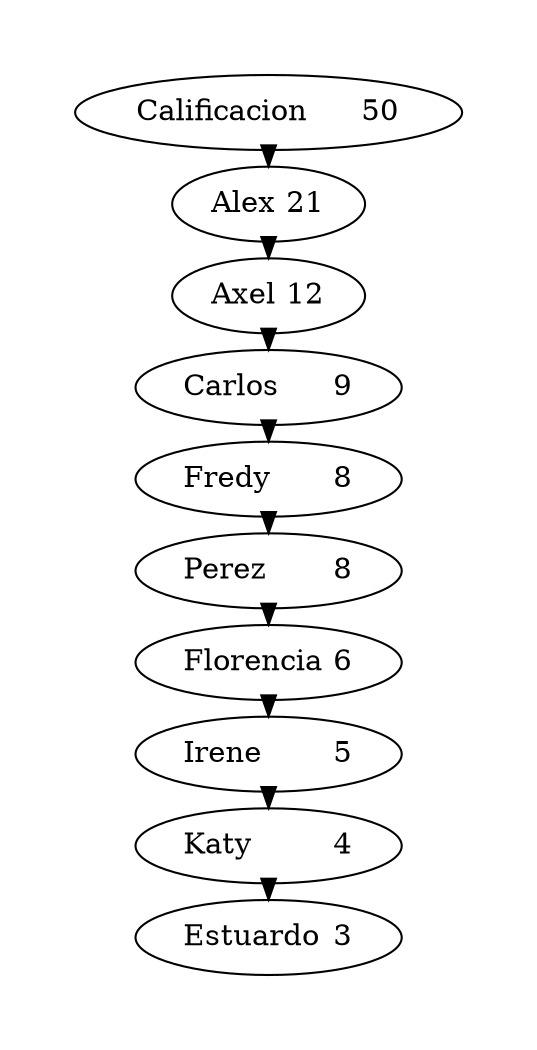 digraph reportetop{
graph [pad="0.5", nodesep="0.3", ranksep="0.1"];
0[label="Calificacion	50"];
1[label="Alex	21"];
2[label="Axel	12"];
3[label="Carlos	9"];
4[label="Fredy	8"];
5[label="Perez	8"];
6[label="Florencia	6"];
7[label="Irene	5"];
8[label="Katy	4"];
9[label="Estuardo	3"];
0->1;
1->2;
2->3;
3->4;
4->5;
5->6;
6->7;
7->8;
8->9;
}
